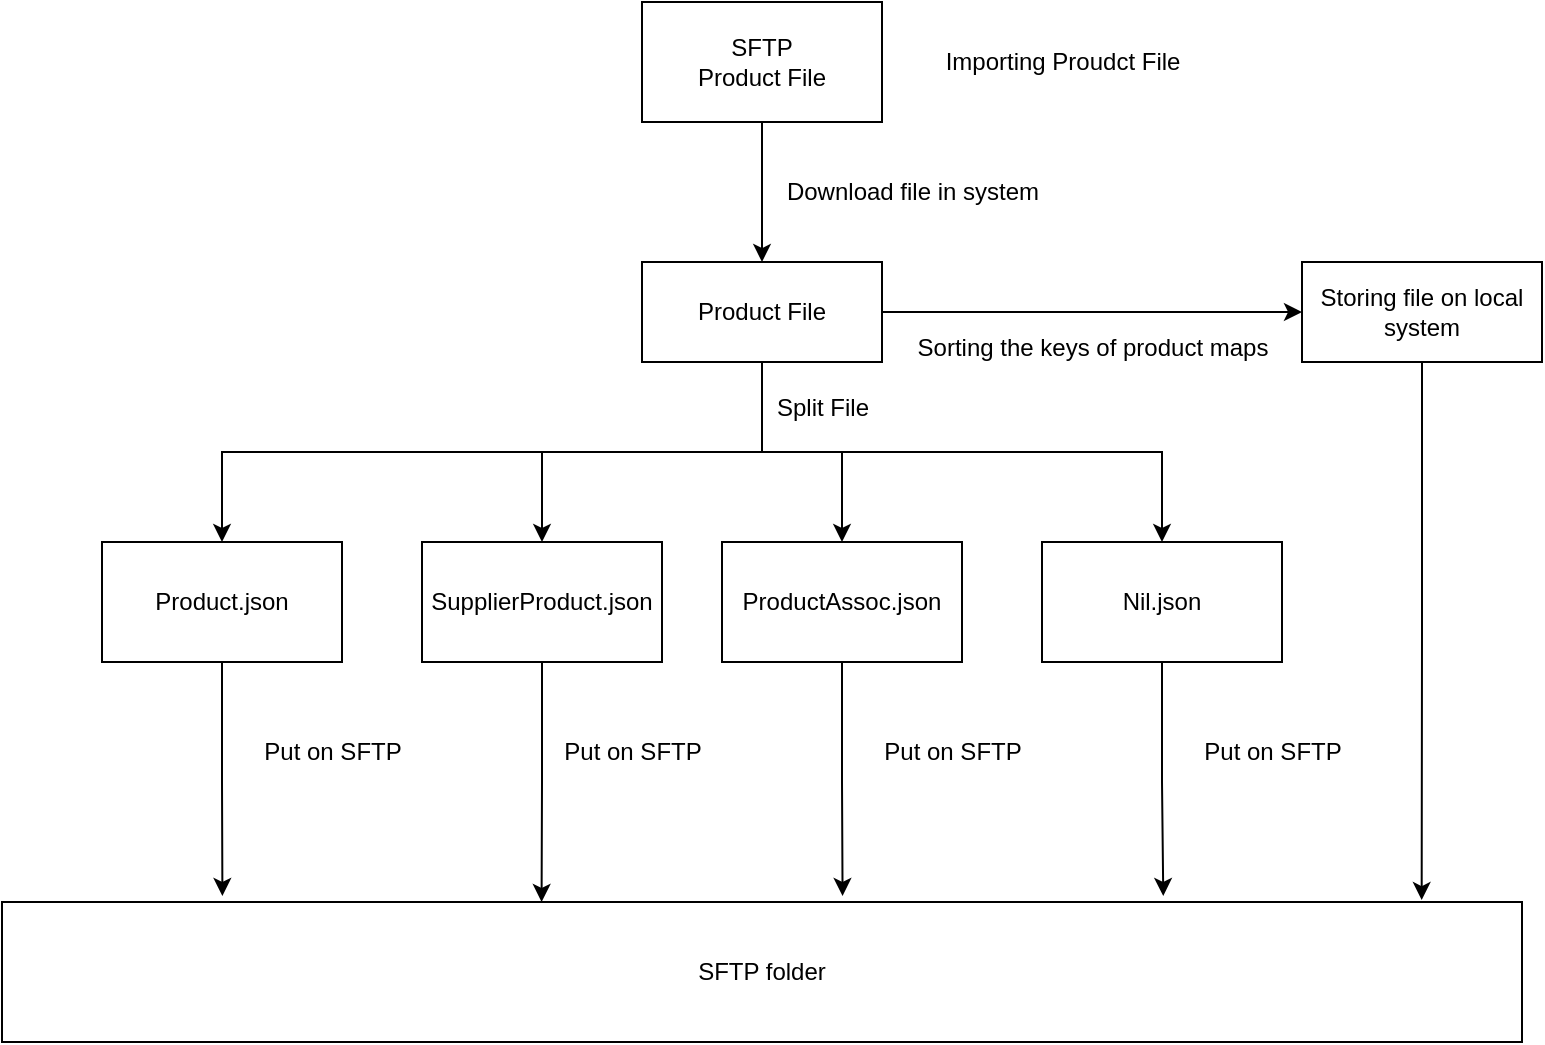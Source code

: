<mxfile version="27.0.6">
  <diagram name="Page-1" id="TGWT51WIdp7XkZaSbVBs">
    <mxGraphModel dx="1426" dy="764" grid="1" gridSize="10" guides="1" tooltips="1" connect="1" arrows="1" fold="1" page="1" pageScale="1" pageWidth="850" pageHeight="1100" math="0" shadow="0">
      <root>
        <mxCell id="0" />
        <mxCell id="1" parent="0" />
        <mxCell id="zZlsOXDRzm4i8i5iI6bv-11" value="SFTP&lt;br&gt;Product File" style="rounded=0;whiteSpace=wrap;html=1;" vertex="1" parent="1">
          <mxGeometry x="730" y="290" width="120" height="60" as="geometry" />
        </mxCell>
        <mxCell id="zZlsOXDRzm4i8i5iI6bv-12" style="edgeStyle=orthogonalEdgeStyle;rounded=0;orthogonalLoop=1;jettySize=auto;html=1;exitX=0.5;exitY=1;exitDx=0;exitDy=0;entryX=0.5;entryY=0;entryDx=0;entryDy=0;" edge="1" parent="1" source="zZlsOXDRzm4i8i5iI6bv-16" target="zZlsOXDRzm4i8i5iI6bv-21">
          <mxGeometry relative="1" as="geometry" />
        </mxCell>
        <mxCell id="zZlsOXDRzm4i8i5iI6bv-13" style="edgeStyle=orthogonalEdgeStyle;rounded=0;orthogonalLoop=1;jettySize=auto;html=1;" edge="1" parent="1" source="zZlsOXDRzm4i8i5iI6bv-16" target="zZlsOXDRzm4i8i5iI6bv-20">
          <mxGeometry relative="1" as="geometry">
            <Array as="points">
              <mxPoint x="790" y="515" />
              <mxPoint x="680" y="515" />
            </Array>
          </mxGeometry>
        </mxCell>
        <mxCell id="zZlsOXDRzm4i8i5iI6bv-14" style="edgeStyle=orthogonalEdgeStyle;rounded=0;orthogonalLoop=1;jettySize=auto;html=1;exitX=0.5;exitY=1;exitDx=0;exitDy=0;entryX=0.5;entryY=0;entryDx=0;entryDy=0;" edge="1" parent="1" source="zZlsOXDRzm4i8i5iI6bv-16" target="zZlsOXDRzm4i8i5iI6bv-19">
          <mxGeometry relative="1" as="geometry" />
        </mxCell>
        <mxCell id="zZlsOXDRzm4i8i5iI6bv-15" style="edgeStyle=orthogonalEdgeStyle;rounded=0;orthogonalLoop=1;jettySize=auto;html=1;exitX=0.5;exitY=1;exitDx=0;exitDy=0;" edge="1" parent="1" source="zZlsOXDRzm4i8i5iI6bv-16" target="zZlsOXDRzm4i8i5iI6bv-18">
          <mxGeometry relative="1" as="geometry" />
        </mxCell>
        <mxCell id="zZlsOXDRzm4i8i5iI6bv-47" style="edgeStyle=orthogonalEdgeStyle;rounded=0;orthogonalLoop=1;jettySize=auto;html=1;entryX=0;entryY=0.5;entryDx=0;entryDy=0;" edge="1" parent="1" source="zZlsOXDRzm4i8i5iI6bv-16" target="zZlsOXDRzm4i8i5iI6bv-34">
          <mxGeometry relative="1" as="geometry" />
        </mxCell>
        <mxCell id="zZlsOXDRzm4i8i5iI6bv-16" value="Product File" style="rounded=0;whiteSpace=wrap;html=1;" vertex="1" parent="1">
          <mxGeometry x="730" y="420" width="120" height="50" as="geometry" />
        </mxCell>
        <mxCell id="zZlsOXDRzm4i8i5iI6bv-17" value="" style="endArrow=classic;html=1;rounded=0;exitX=0.5;exitY=1;exitDx=0;exitDy=0;" edge="1" parent="1" source="zZlsOXDRzm4i8i5iI6bv-11">
          <mxGeometry width="50" height="50" relative="1" as="geometry">
            <mxPoint x="750" y="680" as="sourcePoint" />
            <mxPoint x="790" y="420" as="targetPoint" />
          </mxGeometry>
        </mxCell>
        <mxCell id="zZlsOXDRzm4i8i5iI6bv-18" value="Nil.json" style="rounded=0;whiteSpace=wrap;html=1;" vertex="1" parent="1">
          <mxGeometry x="930" y="560" width="120" height="60" as="geometry" />
        </mxCell>
        <mxCell id="zZlsOXDRzm4i8i5iI6bv-19" value="ProductAssoc.json" style="rounded=0;whiteSpace=wrap;html=1;" vertex="1" parent="1">
          <mxGeometry x="770" y="560" width="120" height="60" as="geometry" />
        </mxCell>
        <mxCell id="zZlsOXDRzm4i8i5iI6bv-20" value="SupplierProduct.json" style="rounded=0;whiteSpace=wrap;html=1;" vertex="1" parent="1">
          <mxGeometry x="620" y="560" width="120" height="60" as="geometry" />
        </mxCell>
        <mxCell id="zZlsOXDRzm4i8i5iI6bv-21" value="Product.json" style="rounded=0;whiteSpace=wrap;html=1;" vertex="1" parent="1">
          <mxGeometry x="460" y="560" width="120" height="60" as="geometry" />
        </mxCell>
        <mxCell id="zZlsOXDRzm4i8i5iI6bv-22" value="SFTP folder" style="rounded=0;whiteSpace=wrap;html=1;" vertex="1" parent="1">
          <mxGeometry x="410" y="740" width="760" height="70" as="geometry" />
        </mxCell>
        <mxCell id="zZlsOXDRzm4i8i5iI6bv-23" value="Download file in system" style="text;html=1;align=center;verticalAlign=middle;resizable=0;points=[];autosize=1;strokeColor=none;fillColor=none;" vertex="1" parent="1">
          <mxGeometry x="790" y="370" width="150" height="30" as="geometry" />
        </mxCell>
        <mxCell id="zZlsOXDRzm4i8i5iI6bv-24" value="Importing Proudct File" style="text;html=1;align=center;verticalAlign=middle;resizable=0;points=[];autosize=1;strokeColor=none;fillColor=none;" vertex="1" parent="1">
          <mxGeometry x="870" y="305" width="140" height="30" as="geometry" />
        </mxCell>
        <mxCell id="zZlsOXDRzm4i8i5iI6bv-25" value="Split File" style="text;html=1;align=center;verticalAlign=middle;resizable=0;points=[];autosize=1;strokeColor=none;fillColor=none;" vertex="1" parent="1">
          <mxGeometry x="785" y="478" width="70" height="30" as="geometry" />
        </mxCell>
        <mxCell id="zZlsOXDRzm4i8i5iI6bv-26" value="Put on SFTP" style="text;html=1;align=center;verticalAlign=middle;resizable=0;points=[];autosize=1;strokeColor=none;fillColor=none;" vertex="1" parent="1">
          <mxGeometry x="1000" y="650" width="90" height="30" as="geometry" />
        </mxCell>
        <mxCell id="zZlsOXDRzm4i8i5iI6bv-27" style="edgeStyle=orthogonalEdgeStyle;rounded=0;orthogonalLoop=1;jettySize=auto;html=1;exitX=0.5;exitY=1;exitDx=0;exitDy=0;entryX=0.145;entryY=-0.043;entryDx=0;entryDy=0;entryPerimeter=0;" edge="1" parent="1" source="zZlsOXDRzm4i8i5iI6bv-21" target="zZlsOXDRzm4i8i5iI6bv-22">
          <mxGeometry relative="1" as="geometry">
            <mxPoint x="520" y="730" as="targetPoint" />
          </mxGeometry>
        </mxCell>
        <mxCell id="zZlsOXDRzm4i8i5iI6bv-31" value="Put on SFTP" style="text;html=1;align=center;verticalAlign=middle;resizable=0;points=[];autosize=1;strokeColor=none;fillColor=none;" vertex="1" parent="1">
          <mxGeometry x="840" y="650" width="90" height="30" as="geometry" />
        </mxCell>
        <mxCell id="zZlsOXDRzm4i8i5iI6bv-32" value="Put on SFTP" style="text;html=1;align=center;verticalAlign=middle;resizable=0;points=[];autosize=1;strokeColor=none;fillColor=none;" vertex="1" parent="1">
          <mxGeometry x="680" y="650" width="90" height="30" as="geometry" />
        </mxCell>
        <mxCell id="zZlsOXDRzm4i8i5iI6bv-33" value="Put on SFTP" style="text;html=1;align=center;verticalAlign=middle;resizable=0;points=[];autosize=1;strokeColor=none;fillColor=none;" vertex="1" parent="1">
          <mxGeometry x="530" y="650" width="90" height="30" as="geometry" />
        </mxCell>
        <mxCell id="zZlsOXDRzm4i8i5iI6bv-34" value="Storing file on local system" style="rounded=0;whiteSpace=wrap;html=1;" vertex="1" parent="1">
          <mxGeometry x="1060" y="420" width="120" height="50" as="geometry" />
        </mxCell>
        <mxCell id="zZlsOXDRzm4i8i5iI6bv-36" value="Sorting the keys of product maps" style="text;html=1;align=center;verticalAlign=middle;resizable=0;points=[];autosize=1;strokeColor=none;fillColor=none;" vertex="1" parent="1">
          <mxGeometry x="855" y="448" width="200" height="30" as="geometry" />
        </mxCell>
        <mxCell id="zZlsOXDRzm4i8i5iI6bv-42" style="edgeStyle=orthogonalEdgeStyle;rounded=0;orthogonalLoop=1;jettySize=auto;html=1;entryX=0.355;entryY=0;entryDx=0;entryDy=0;entryPerimeter=0;" edge="1" parent="1" source="zZlsOXDRzm4i8i5iI6bv-20" target="zZlsOXDRzm4i8i5iI6bv-22">
          <mxGeometry relative="1" as="geometry" />
        </mxCell>
        <mxCell id="zZlsOXDRzm4i8i5iI6bv-43" style="edgeStyle=orthogonalEdgeStyle;rounded=0;orthogonalLoop=1;jettySize=auto;html=1;entryX=0.553;entryY=-0.043;entryDx=0;entryDy=0;entryPerimeter=0;" edge="1" parent="1" source="zZlsOXDRzm4i8i5iI6bv-19" target="zZlsOXDRzm4i8i5iI6bv-22">
          <mxGeometry relative="1" as="geometry" />
        </mxCell>
        <mxCell id="zZlsOXDRzm4i8i5iI6bv-44" style="edgeStyle=orthogonalEdgeStyle;rounded=0;orthogonalLoop=1;jettySize=auto;html=1;entryX=0.764;entryY=-0.043;entryDx=0;entryDy=0;entryPerimeter=0;" edge="1" parent="1" source="zZlsOXDRzm4i8i5iI6bv-18" target="zZlsOXDRzm4i8i5iI6bv-22">
          <mxGeometry relative="1" as="geometry" />
        </mxCell>
        <mxCell id="zZlsOXDRzm4i8i5iI6bv-46" style="edgeStyle=orthogonalEdgeStyle;rounded=0;orthogonalLoop=1;jettySize=auto;html=1;entryX=0.934;entryY=-0.014;entryDx=0;entryDy=0;entryPerimeter=0;" edge="1" parent="1" source="zZlsOXDRzm4i8i5iI6bv-34" target="zZlsOXDRzm4i8i5iI6bv-22">
          <mxGeometry relative="1" as="geometry" />
        </mxCell>
      </root>
    </mxGraphModel>
  </diagram>
</mxfile>
